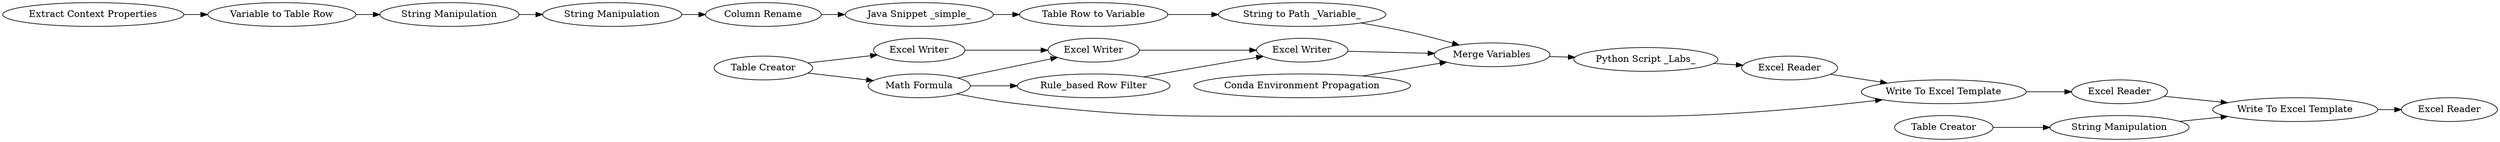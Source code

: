 digraph {
	1 [label="Table Creator"]
	2 [label="Excel Writer"]
	3 [label="Excel Writer"]
	4 [label="Math Formula"]
	6 [label="Write To Excel Template"]
	8 [label="Rule_based Row Filter"]
	9 [label="Excel Writer"]
	56 [label="Extract Context Properties"]
	104 [label="Conda Environment Propagation"]
	105 [label="Merge Variables"]
	251 [label="Python Script _Labs_"]
	46 [label="Java Snippet _simple_"]
	47 [label="String Manipulation"]
	48 [label="String Manipulation"]
	57 [label="Variable to Table Row"]
	248 [label="Column Rename"]
	249 [label="Table Row to Variable"]
	250 [label="String to Path _Variable_"]
	255 [label="Excel Reader"]
	258 [label="Excel Reader"]
	260 [label="Table Creator"]
	261 [label="Write To Excel Template"]
	262 [label="Excel Reader"]
	263 [label="String Manipulation"]
	46 -> 249
	47 -> 248
	48 -> 47
	57 -> 48
	248 -> 46
	249 -> 250
	1 -> 2
	1 -> 4
	2 -> 3
	3 -> 9
	4 -> 6
	4 -> 3
	4 -> 8
	6 -> 258
	8 -> 9
	9 -> 105
	56 -> 57
	104 -> 105
	105 -> 251
	251 -> 255
	250 -> 105
	255 -> 6
	258 -> 261
	260 -> 263
	261 -> 262
	263 -> 261
	rankdir=LR
}
